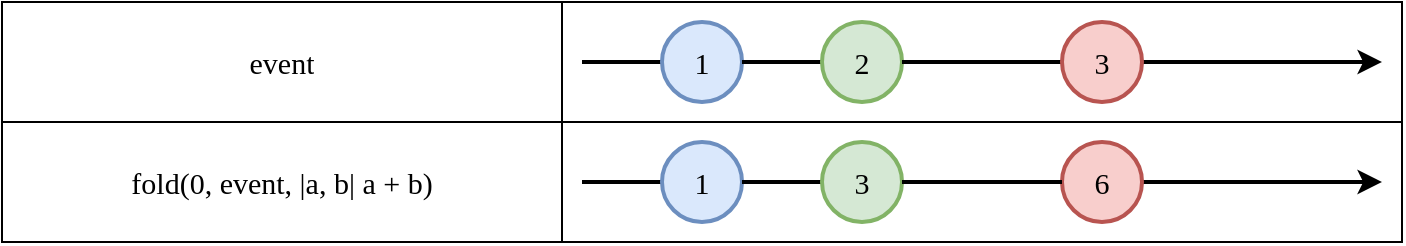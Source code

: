 <mxfile version="23.1.4" type="device">
  <diagram name="Page-1" id="dFmc4SeiALAdxSmlRPcr">
    <mxGraphModel dx="1195" dy="628" grid="1" gridSize="10" guides="1" tooltips="1" connect="1" arrows="1" fold="1" page="1" pageScale="1" pageWidth="827" pageHeight="1169" math="0" shadow="0">
      <root>
        <mxCell id="0" />
        <mxCell id="1" parent="0" />
        <mxCell id="OYaM7oI7Gwu251D2yHhQ-42" value="" style="group" vertex="1" connectable="0" parent="1">
          <mxGeometry x="40" y="520" width="680" height="120" as="geometry" />
        </mxCell>
        <mxCell id="OYaM7oI7Gwu251D2yHhQ-25" value="" style="shape=table;startSize=0;container=1;collapsible=0;childLayout=tableLayout;fontSize=15;align=center;fontFamily=Lucida Console;strokeWidth=1;fillColor=none;" vertex="1" parent="OYaM7oI7Gwu251D2yHhQ-42">
          <mxGeometry width="700" height="120" as="geometry" />
        </mxCell>
        <mxCell id="OYaM7oI7Gwu251D2yHhQ-26" value="" style="shape=tableRow;horizontal=0;startSize=0;swimlaneHead=0;swimlaneBody=0;strokeColor=inherit;top=0;left=0;bottom=0;right=0;collapsible=0;dropTarget=0;fillColor=none;points=[[0,0.5],[1,0.5]];portConstraint=eastwest;fontSize=15;fontFamily=Lucida Console;strokeWidth=2;" vertex="1" parent="OYaM7oI7Gwu251D2yHhQ-25">
          <mxGeometry width="700" height="60" as="geometry" />
        </mxCell>
        <mxCell id="OYaM7oI7Gwu251D2yHhQ-27" value="event" style="shape=partialRectangle;html=1;whiteSpace=wrap;connectable=0;strokeColor=inherit;overflow=hidden;fillColor=none;top=0;left=0;bottom=0;right=0;pointerEvents=1;fontSize=15;fontFamily=Lucida Console;align=center;strokeWidth=2;" vertex="1" parent="OYaM7oI7Gwu251D2yHhQ-26">
          <mxGeometry width="280" height="60" as="geometry">
            <mxRectangle width="280" height="60" as="alternateBounds" />
          </mxGeometry>
        </mxCell>
        <mxCell id="OYaM7oI7Gwu251D2yHhQ-28" value="" style="shape=partialRectangle;html=1;whiteSpace=wrap;connectable=0;strokeColor=inherit;overflow=hidden;fillColor=none;top=0;left=0;bottom=0;right=0;pointerEvents=1;fontSize=15;fontFamily=Lucida Console;align=center;strokeWidth=2;" vertex="1" parent="OYaM7oI7Gwu251D2yHhQ-26">
          <mxGeometry x="280" width="420" height="60" as="geometry">
            <mxRectangle width="420" height="60" as="alternateBounds" />
          </mxGeometry>
        </mxCell>
        <mxCell id="OYaM7oI7Gwu251D2yHhQ-30" value="" style="shape=tableRow;horizontal=0;startSize=0;swimlaneHead=0;swimlaneBody=0;strokeColor=inherit;top=0;left=0;bottom=0;right=0;collapsible=0;dropTarget=0;fillColor=none;points=[[0,0.5],[1,0.5]];portConstraint=eastwest;fontSize=15;fontFamily=Lucida Console;strokeWidth=2;" vertex="1" parent="OYaM7oI7Gwu251D2yHhQ-25">
          <mxGeometry y="60" width="700" height="60" as="geometry" />
        </mxCell>
        <mxCell id="OYaM7oI7Gwu251D2yHhQ-31" value="fold(0, event, |a, b| a + b)" style="shape=partialRectangle;html=1;whiteSpace=wrap;connectable=0;strokeColor=inherit;overflow=hidden;fillColor=none;top=0;left=0;bottom=0;right=0;pointerEvents=1;fontSize=15;fontFamily=Lucida Console;align=center;strokeWidth=2;" vertex="1" parent="OYaM7oI7Gwu251D2yHhQ-30">
          <mxGeometry width="280" height="60" as="geometry">
            <mxRectangle width="280" height="60" as="alternateBounds" />
          </mxGeometry>
        </mxCell>
        <mxCell id="OYaM7oI7Gwu251D2yHhQ-32" value="" style="shape=partialRectangle;html=1;whiteSpace=wrap;connectable=0;strokeColor=inherit;overflow=hidden;fillColor=none;top=0;left=0;bottom=0;right=0;pointerEvents=1;fontSize=15;fontFamily=Lucida Console;align=center;strokeWidth=2;" vertex="1" parent="OYaM7oI7Gwu251D2yHhQ-30">
          <mxGeometry x="280" width="420" height="60" as="geometry">
            <mxRectangle width="420" height="60" as="alternateBounds" />
          </mxGeometry>
        </mxCell>
        <mxCell id="OYaM7oI7Gwu251D2yHhQ-38" value="" style="group;fontFamily=Lucida Console;fontSize=15;strokeWidth=2;" vertex="1" connectable="0" parent="OYaM7oI7Gwu251D2yHhQ-42">
          <mxGeometry x="290" y="70" width="400" height="40" as="geometry" />
        </mxCell>
        <mxCell id="OYaM7oI7Gwu251D2yHhQ-2" value="" style="endArrow=classic;html=1;rounded=0;endFill=1;fontFamily=Lucida Console;fontSize=15;strokeWidth=2;" edge="1" parent="OYaM7oI7Gwu251D2yHhQ-38" source="OYaM7oI7Gwu251D2yHhQ-19">
          <mxGeometry width="50" height="50" relative="1" as="geometry">
            <mxPoint y="20" as="sourcePoint" />
            <mxPoint x="400" y="20" as="targetPoint" />
          </mxGeometry>
        </mxCell>
        <mxCell id="OYaM7oI7Gwu251D2yHhQ-16" value="" style="endArrow=none;html=1;rounded=0;endFill=0;fontFamily=Lucida Console;fontSize=15;strokeWidth=2;" edge="1" parent="OYaM7oI7Gwu251D2yHhQ-38" target="OYaM7oI7Gwu251D2yHhQ-15">
          <mxGeometry width="50" height="50" relative="1" as="geometry">
            <mxPoint y="20" as="sourcePoint" />
            <mxPoint x="400" y="20" as="targetPoint" />
          </mxGeometry>
        </mxCell>
        <mxCell id="OYaM7oI7Gwu251D2yHhQ-15" value="1" style="ellipse;whiteSpace=wrap;html=1;aspect=fixed;fillColor=#dae8fc;strokeColor=#6c8ebf;fontSize=15;fontFamily=Lucida Console;strokeWidth=2;" vertex="1" parent="OYaM7oI7Gwu251D2yHhQ-38">
          <mxGeometry x="40" width="40" height="40" as="geometry" />
        </mxCell>
        <mxCell id="OYaM7oI7Gwu251D2yHhQ-19" value="6" style="ellipse;whiteSpace=wrap;html=1;aspect=fixed;fillColor=#f8cecc;strokeColor=#b85450;fontSize=15;fontFamily=Lucida Console;strokeWidth=2;" vertex="1" parent="OYaM7oI7Gwu251D2yHhQ-38">
          <mxGeometry x="240" width="40" height="40" as="geometry" />
        </mxCell>
        <mxCell id="OYaM7oI7Gwu251D2yHhQ-21" value="" style="endArrow=none;html=1;rounded=0;endFill=0;fontFamily=Lucida Console;fontSize=15;strokeWidth=2;" edge="1" parent="OYaM7oI7Gwu251D2yHhQ-38" source="OYaM7oI7Gwu251D2yHhQ-15" target="OYaM7oI7Gwu251D2yHhQ-17">
          <mxGeometry width="50" height="50" relative="1" as="geometry">
            <mxPoint x="80" y="20" as="sourcePoint" />
            <mxPoint x="240" y="20" as="targetPoint" />
          </mxGeometry>
        </mxCell>
        <mxCell id="OYaM7oI7Gwu251D2yHhQ-17" value="3" style="ellipse;whiteSpace=wrap;html=1;aspect=fixed;fillColor=#d5e8d4;strokeColor=#82b366;fontSize=15;fontFamily=Lucida Console;strokeWidth=2;" vertex="1" parent="OYaM7oI7Gwu251D2yHhQ-38">
          <mxGeometry x="120" width="40" height="40" as="geometry" />
        </mxCell>
        <mxCell id="OYaM7oI7Gwu251D2yHhQ-20" value="" style="endArrow=none;html=1;rounded=0;endFill=0;fontFamily=Lucida Console;fontSize=15;strokeWidth=2;" edge="1" parent="OYaM7oI7Gwu251D2yHhQ-38" source="OYaM7oI7Gwu251D2yHhQ-17" target="OYaM7oI7Gwu251D2yHhQ-19">
          <mxGeometry width="50" height="50" relative="1" as="geometry">
            <mxPoint x="80" y="20" as="sourcePoint" />
            <mxPoint x="400" y="20" as="targetPoint" />
          </mxGeometry>
        </mxCell>
        <mxCell id="OYaM7oI7Gwu251D2yHhQ-39" value="" style="group;fontFamily=Lucida Console;fontSize=15;strokeWidth=2;" vertex="1" connectable="0" parent="OYaM7oI7Gwu251D2yHhQ-42">
          <mxGeometry x="290" y="10" width="400" height="40" as="geometry" />
        </mxCell>
        <mxCell id="OYaM7oI7Gwu251D2yHhQ-1" value="" style="endArrow=classic;html=1;rounded=0;fontFamily=Lucida Console;fontSize=15;strokeWidth=2;" edge="1" parent="OYaM7oI7Gwu251D2yHhQ-39" source="OYaM7oI7Gwu251D2yHhQ-8">
          <mxGeometry width="50" height="50" relative="1" as="geometry">
            <mxPoint y="20" as="sourcePoint" />
            <mxPoint x="400" y="20" as="targetPoint" />
          </mxGeometry>
        </mxCell>
        <mxCell id="OYaM7oI7Gwu251D2yHhQ-6" value="" style="endArrow=none;html=1;rounded=0;endFill=0;fontFamily=Lucida Console;fontSize=15;strokeWidth=2;" edge="1" parent="OYaM7oI7Gwu251D2yHhQ-39" target="OYaM7oI7Gwu251D2yHhQ-4">
          <mxGeometry width="50" height="50" relative="1" as="geometry">
            <mxPoint y="20" as="sourcePoint" />
            <mxPoint x="400" y="20" as="targetPoint" />
          </mxGeometry>
        </mxCell>
        <mxCell id="OYaM7oI7Gwu251D2yHhQ-4" value="1" style="ellipse;whiteSpace=wrap;html=1;aspect=fixed;fillColor=#dae8fc;strokeColor=#6c8ebf;fontSize=15;align=center;fontFamily=Lucida Console;strokeWidth=2;" vertex="1" parent="OYaM7oI7Gwu251D2yHhQ-39">
          <mxGeometry x="40" width="40" height="40" as="geometry" />
        </mxCell>
        <mxCell id="OYaM7oI7Gwu251D2yHhQ-9" value="" style="endArrow=none;html=1;rounded=0;endFill=0;fontFamily=Lucida Console;fontSize=15;strokeWidth=2;" edge="1" parent="OYaM7oI7Gwu251D2yHhQ-39" source="OYaM7oI7Gwu251D2yHhQ-4" target="OYaM7oI7Gwu251D2yHhQ-7">
          <mxGeometry width="50" height="50" relative="1" as="geometry">
            <mxPoint x="80" y="20" as="sourcePoint" />
            <mxPoint x="400" y="20" as="targetPoint" />
          </mxGeometry>
        </mxCell>
        <mxCell id="OYaM7oI7Gwu251D2yHhQ-7" value="2" style="ellipse;whiteSpace=wrap;html=1;aspect=fixed;fillColor=#d5e8d4;strokeColor=#82b366;fontSize=15;fontFamily=Lucida Console;strokeWidth=2;" vertex="1" parent="OYaM7oI7Gwu251D2yHhQ-39">
          <mxGeometry x="120" width="40" height="40" as="geometry" />
        </mxCell>
        <mxCell id="OYaM7oI7Gwu251D2yHhQ-10" value="" style="endArrow=none;html=1;rounded=0;endFill=0;fontFamily=Lucida Console;fontSize=15;strokeWidth=2;" edge="1" parent="OYaM7oI7Gwu251D2yHhQ-39" source="OYaM7oI7Gwu251D2yHhQ-7" target="OYaM7oI7Gwu251D2yHhQ-8">
          <mxGeometry width="50" height="50" relative="1" as="geometry">
            <mxPoint x="160" y="20" as="sourcePoint" />
            <mxPoint x="400" y="20" as="targetPoint" />
          </mxGeometry>
        </mxCell>
        <mxCell id="OYaM7oI7Gwu251D2yHhQ-8" value="3" style="ellipse;whiteSpace=wrap;html=1;aspect=fixed;fillColor=#f8cecc;strokeColor=#b85450;fontSize=15;fontFamily=Lucida Console;strokeWidth=2;" vertex="1" parent="OYaM7oI7Gwu251D2yHhQ-39">
          <mxGeometry x="240" width="40" height="40" as="geometry" />
        </mxCell>
      </root>
    </mxGraphModel>
  </diagram>
</mxfile>
